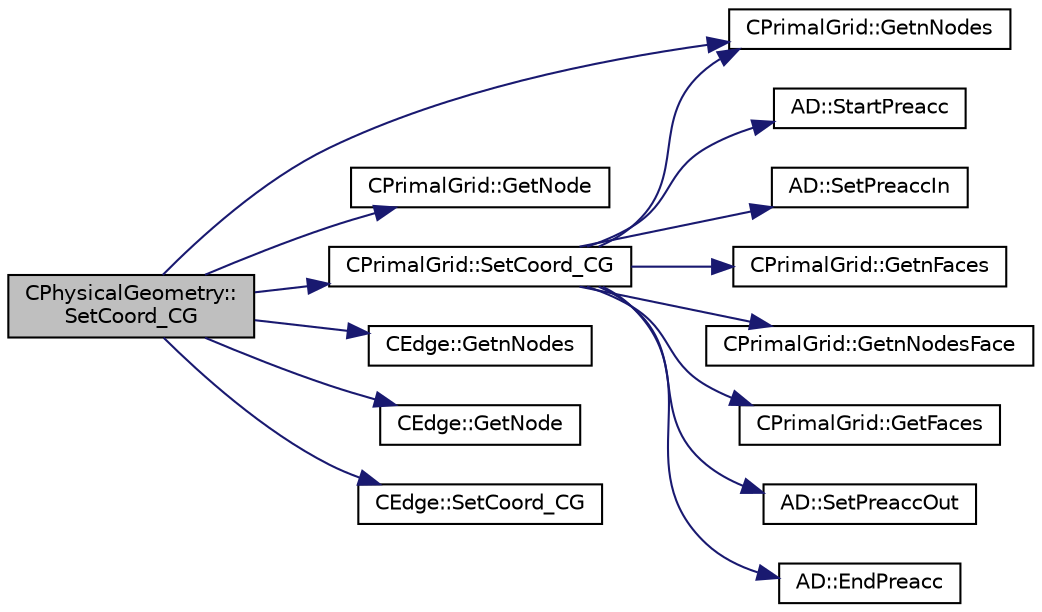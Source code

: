 digraph "CPhysicalGeometry::SetCoord_CG"
{
  edge [fontname="Helvetica",fontsize="10",labelfontname="Helvetica",labelfontsize="10"];
  node [fontname="Helvetica",fontsize="10",shape=record];
  rankdir="LR";
  Node1162 [label="CPhysicalGeometry::\lSetCoord_CG",height=0.2,width=0.4,color="black", fillcolor="grey75", style="filled", fontcolor="black"];
  Node1162 -> Node1163 [color="midnightblue",fontsize="10",style="solid",fontname="Helvetica"];
  Node1163 [label="CPrimalGrid::GetnNodes",height=0.2,width=0.4,color="black", fillcolor="white", style="filled",URL="$class_c_primal_grid.html#a0efbf2f8391d5177d92bd850016a3783",tooltip="A pure virtual member. "];
  Node1162 -> Node1164 [color="midnightblue",fontsize="10",style="solid",fontname="Helvetica"];
  Node1164 [label="CPrimalGrid::GetNode",height=0.2,width=0.4,color="black", fillcolor="white", style="filled",URL="$class_c_primal_grid.html#a4fc7b6b6ac5025325c7e68fb56fbeef8",tooltip="A pure virtual member. "];
  Node1162 -> Node1165 [color="midnightblue",fontsize="10",style="solid",fontname="Helvetica"];
  Node1165 [label="CPrimalGrid::SetCoord_CG",height=0.2,width=0.4,color="black", fillcolor="white", style="filled",URL="$class_c_primal_grid.html#a9260a73f9354e77125fb9c3e40489498",tooltip="Set the center of gravity of an element (including edges). "];
  Node1165 -> Node1166 [color="midnightblue",fontsize="10",style="solid",fontname="Helvetica"];
  Node1166 [label="AD::StartPreacc",height=0.2,width=0.4,color="black", fillcolor="white", style="filled",URL="$namespace_a_d.html#a2a1e9c4b109fd751e84132c9495de3ff",tooltip="Starts a new preaccumulation section and sets the input variables. "];
  Node1165 -> Node1167 [color="midnightblue",fontsize="10",style="solid",fontname="Helvetica"];
  Node1167 [label="AD::SetPreaccIn",height=0.2,width=0.4,color="black", fillcolor="white", style="filled",URL="$namespace_a_d.html#aad703f3a82e509c88b92ae638f75383c",tooltip="Sets the scalar input of a preaccumulation section. "];
  Node1165 -> Node1163 [color="midnightblue",fontsize="10",style="solid",fontname="Helvetica"];
  Node1165 -> Node1168 [color="midnightblue",fontsize="10",style="solid",fontname="Helvetica"];
  Node1168 [label="CPrimalGrid::GetnFaces",height=0.2,width=0.4,color="black", fillcolor="white", style="filled",URL="$class_c_primal_grid.html#a0ed05bb848693e3975e12943d8612029",tooltip="A pure virtual member. "];
  Node1165 -> Node1169 [color="midnightblue",fontsize="10",style="solid",fontname="Helvetica"];
  Node1169 [label="CPrimalGrid::GetnNodesFace",height=0.2,width=0.4,color="black", fillcolor="white", style="filled",URL="$class_c_primal_grid.html#a950426deace995a7a0dfec7b63383d94",tooltip="A pure virtual member. "];
  Node1165 -> Node1170 [color="midnightblue",fontsize="10",style="solid",fontname="Helvetica"];
  Node1170 [label="CPrimalGrid::GetFaces",height=0.2,width=0.4,color="black", fillcolor="white", style="filled",URL="$class_c_primal_grid.html#ad76a784e0e159c2d0c2d004a91731979",tooltip="A pure virtual member. "];
  Node1165 -> Node1171 [color="midnightblue",fontsize="10",style="solid",fontname="Helvetica"];
  Node1171 [label="AD::SetPreaccOut",height=0.2,width=0.4,color="black", fillcolor="white", style="filled",URL="$namespace_a_d.html#ab3a80e24a5c8c2beb01131c57dcae4b2",tooltip="Sets the scalar output of a preaccumulation section. "];
  Node1165 -> Node1172 [color="midnightblue",fontsize="10",style="solid",fontname="Helvetica"];
  Node1172 [label="AD::EndPreacc",height=0.2,width=0.4,color="black", fillcolor="white", style="filled",URL="$namespace_a_d.html#a309d057a92faa60a3a760254678ec9ea",tooltip="Ends a preaccumulation section and computes the local Jacobi matrix of a code section using the varia..."];
  Node1162 -> Node1173 [color="midnightblue",fontsize="10",style="solid",fontname="Helvetica"];
  Node1173 [label="CEdge::GetnNodes",height=0.2,width=0.4,color="black", fillcolor="white", style="filled",URL="$class_c_edge.html#afdc6682ed21d9d571d27b6fafb1814fe",tooltip="Get the number of nodes of an element. "];
  Node1162 -> Node1174 [color="midnightblue",fontsize="10",style="solid",fontname="Helvetica"];
  Node1174 [label="CEdge::GetNode",height=0.2,width=0.4,color="black", fillcolor="white", style="filled",URL="$class_c_edge.html#aee33b61d646e3fe59a4e23284ab1bf33",tooltip="Get the nodes of the edge. "];
  Node1162 -> Node1175 [color="midnightblue",fontsize="10",style="solid",fontname="Helvetica"];
  Node1175 [label="CEdge::SetCoord_CG",height=0.2,width=0.4,color="black", fillcolor="white", style="filled",URL="$class_c_edge.html#a35fbd9aeabaaffb3b67ed61d009b45d6",tooltip="Set the center of gravity of the edge. "];
}
